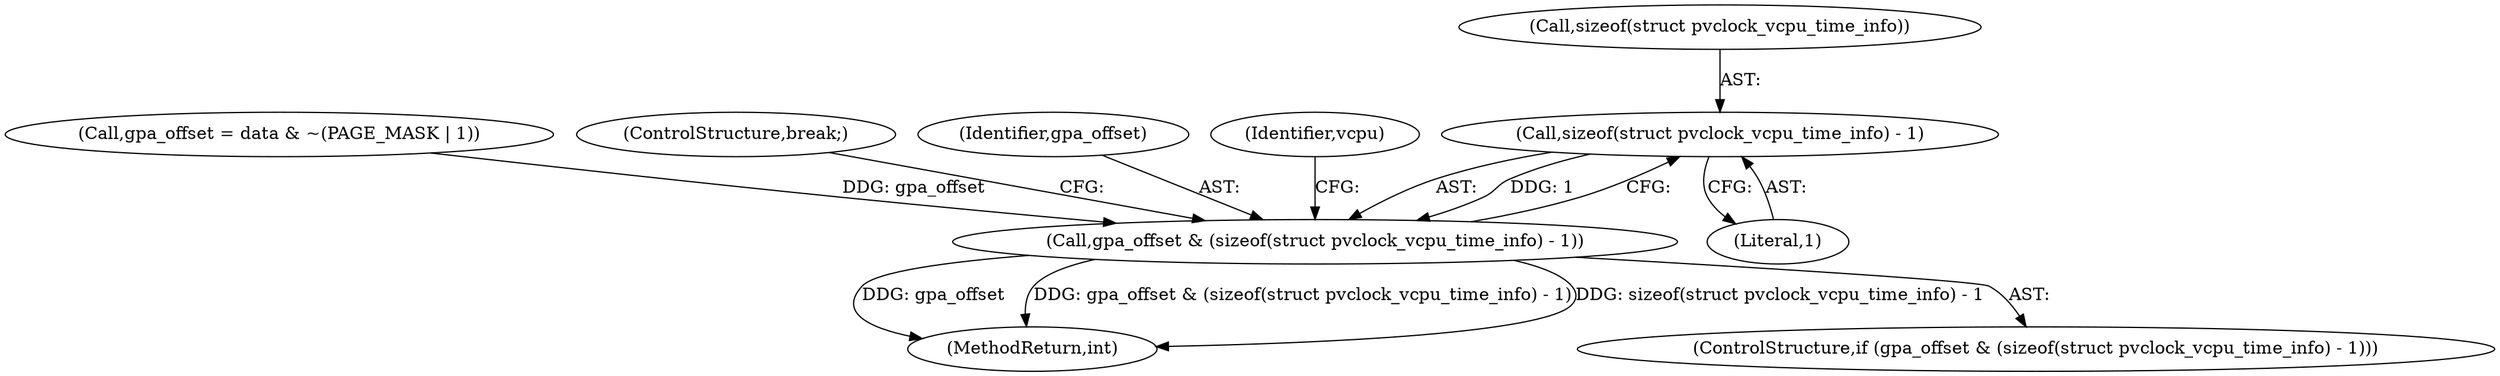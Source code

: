 digraph "0_linux_0b79459b482e85cb7426aa7da683a9f2c97aeae1_2@API" {
"1000327" [label="(Call,sizeof(struct pvclock_vcpu_time_info) - 1)"];
"1000325" [label="(Call,gpa_offset & (sizeof(struct pvclock_vcpu_time_info) - 1))"];
"1000316" [label="(Call,gpa_offset = data & ~(PAGE_MASK | 1))"];
"1000632" [label="(MethodReturn,int)"];
"1000331" [label="(ControlStructure,break;)"];
"1000326" [label="(Identifier,gpa_offset)"];
"1000335" [label="(Identifier,vcpu)"];
"1000325" [label="(Call,gpa_offset & (sizeof(struct pvclock_vcpu_time_info) - 1))"];
"1000328" [label="(Call,sizeof(struct pvclock_vcpu_time_info))"];
"1000327" [label="(Call,sizeof(struct pvclock_vcpu_time_info) - 1)"];
"1000330" [label="(Literal,1)"];
"1000324" [label="(ControlStructure,if (gpa_offset & (sizeof(struct pvclock_vcpu_time_info) - 1)))"];
"1000327" -> "1000325"  [label="AST: "];
"1000327" -> "1000330"  [label="CFG: "];
"1000328" -> "1000327"  [label="AST: "];
"1000330" -> "1000327"  [label="AST: "];
"1000325" -> "1000327"  [label="CFG: "];
"1000327" -> "1000325"  [label="DDG: 1"];
"1000325" -> "1000324"  [label="AST: "];
"1000326" -> "1000325"  [label="AST: "];
"1000331" -> "1000325"  [label="CFG: "];
"1000335" -> "1000325"  [label="CFG: "];
"1000325" -> "1000632"  [label="DDG: gpa_offset"];
"1000325" -> "1000632"  [label="DDG: gpa_offset & (sizeof(struct pvclock_vcpu_time_info) - 1)"];
"1000325" -> "1000632"  [label="DDG: sizeof(struct pvclock_vcpu_time_info) - 1"];
"1000316" -> "1000325"  [label="DDG: gpa_offset"];
}
